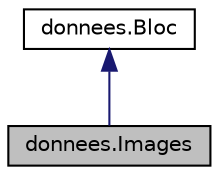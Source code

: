 digraph "donnees.Images"
{
 // LATEX_PDF_SIZE
  edge [fontname="Helvetica",fontsize="10",labelfontname="Helvetica",labelfontsize="10"];
  node [fontname="Helvetica",fontsize="10",shape=record];
  Node1 [label="donnees.Images",height=0.2,width=0.4,color="black", fillcolor="grey75", style="filled", fontcolor="black",tooltip=" "];
  Node2 -> Node1 [dir="back",color="midnightblue",fontsize="10",style="solid"];
  Node2 [label="donnees.Bloc",height=0.2,width=0.4,color="black", fillcolor="white", style="filled",URL="$classdonnees_1_1_bloc.html",tooltip=" "];
}
